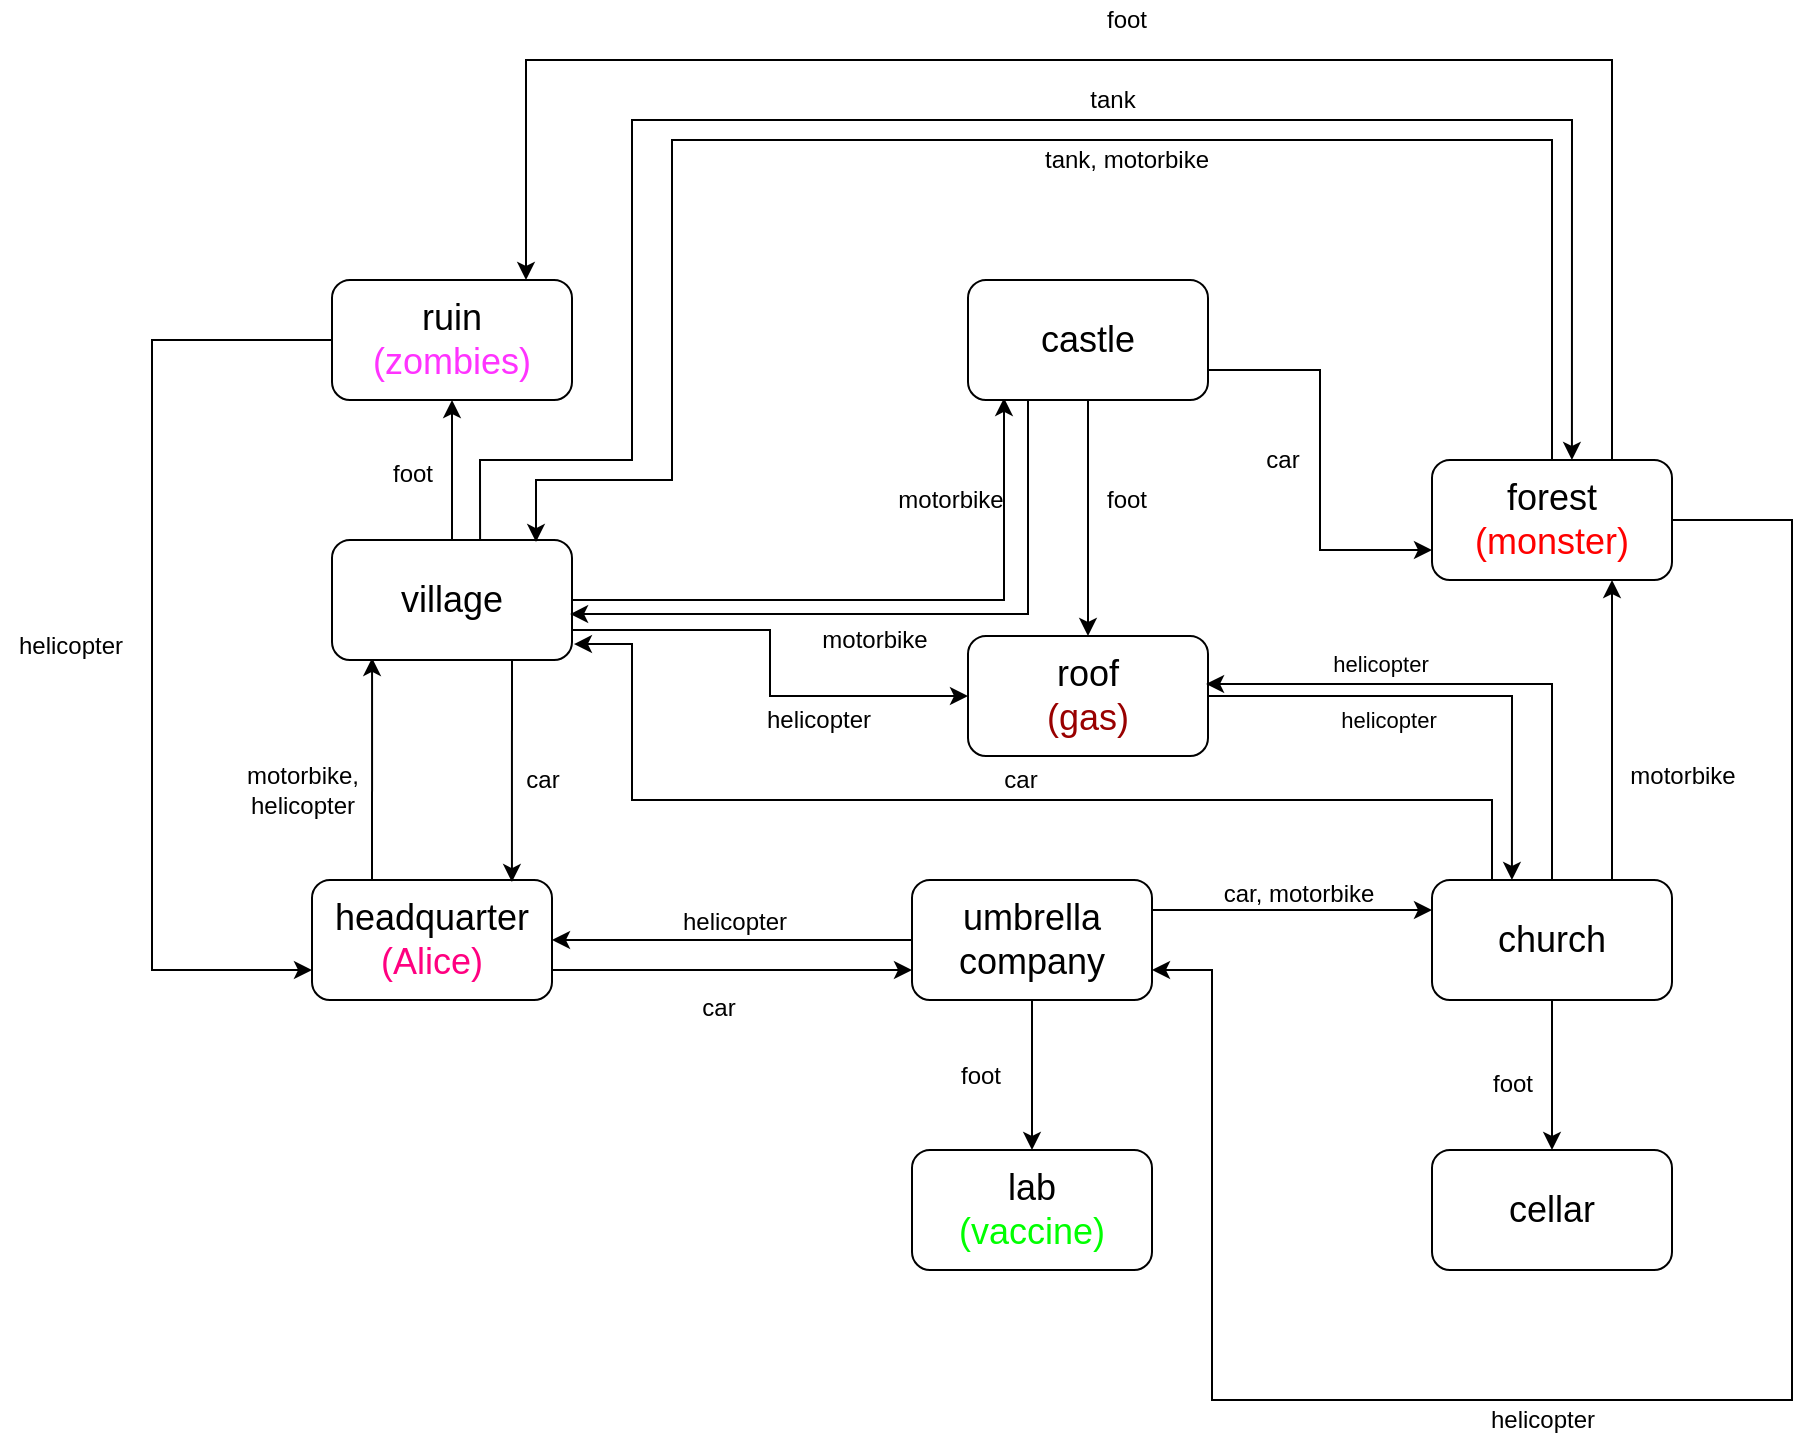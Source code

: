 <mxfile version="13.0.6" type="github">
  <diagram id="C5RBs43oDa-KdzZeNtuy" name="Page-1">
    <mxGraphModel dx="2013" dy="1860" grid="1" gridSize="10" guides="1" tooltips="1" connect="1" arrows="1" fold="1" page="1" pageScale="1" pageWidth="827" pageHeight="1169" math="0" shadow="0">
      <root>
        <mxCell id="WIyWlLk6GJQsqaUBKTNV-0" />
        <mxCell id="WIyWlLk6GJQsqaUBKTNV-1" parent="WIyWlLk6GJQsqaUBKTNV-0" />
        <mxCell id="Qaua3pq4yem5n6teV59A-20" style="edgeStyle=orthogonalEdgeStyle;rounded=0;orthogonalLoop=1;jettySize=auto;html=1;exitX=1;exitY=0.75;exitDx=0;exitDy=0;entryX=0;entryY=0.75;entryDx=0;entryDy=0;" parent="WIyWlLk6GJQsqaUBKTNV-1" source="Qaua3pq4yem5n6teV59A-9" target="Qaua3pq4yem5n6teV59A-10" edge="1">
          <mxGeometry relative="1" as="geometry" />
        </mxCell>
        <mxCell id="Qaua3pq4yem5n6teV59A-24" style="edgeStyle=orthogonalEdgeStyle;rounded=0;orthogonalLoop=1;jettySize=auto;html=1;exitX=0.25;exitY=0;exitDx=0;exitDy=0;entryX=0.167;entryY=0.983;entryDx=0;entryDy=0;entryPerimeter=0;" parent="WIyWlLk6GJQsqaUBKTNV-1" source="Qaua3pq4yem5n6teV59A-9" target="Qaua3pq4yem5n6teV59A-11" edge="1">
          <mxGeometry relative="1" as="geometry" />
        </mxCell>
        <mxCell id="Qaua3pq4yem5n6teV59A-9" value="&lt;font style=&quot;font-size: 18px&quot;&gt;headquarter&lt;br&gt;&lt;font color=&quot;#ff0080&quot;&gt;(Alice)&lt;/font&gt;&lt;br&gt;&lt;/font&gt;" style="rounded=1;whiteSpace=wrap;html=1;" parent="WIyWlLk6GJQsqaUBKTNV-1" vertex="1">
          <mxGeometry x="60" y="420" width="120" height="60" as="geometry" />
        </mxCell>
        <mxCell id="Qaua3pq4yem5n6teV59A-22" style="edgeStyle=orthogonalEdgeStyle;rounded=0;orthogonalLoop=1;jettySize=auto;html=1;entryX=1;entryY=0.5;entryDx=0;entryDy=0;" parent="WIyWlLk6GJQsqaUBKTNV-1" source="Qaua3pq4yem5n6teV59A-10" target="Qaua3pq4yem5n6teV59A-9" edge="1">
          <mxGeometry relative="1" as="geometry" />
        </mxCell>
        <mxCell id="Qaua3pq4yem5n6teV59A-32" style="edgeStyle=orthogonalEdgeStyle;rounded=0;orthogonalLoop=1;jettySize=auto;html=1;exitX=1;exitY=0.25;exitDx=0;exitDy=0;entryX=0;entryY=0.25;entryDx=0;entryDy=0;" parent="WIyWlLk6GJQsqaUBKTNV-1" source="Qaua3pq4yem5n6teV59A-10" target="Qaua3pq4yem5n6teV59A-17" edge="1">
          <mxGeometry relative="1" as="geometry" />
        </mxCell>
        <mxCell id="Qaua3pq4yem5n6teV59A-35" style="edgeStyle=orthogonalEdgeStyle;rounded=0;orthogonalLoop=1;jettySize=auto;html=1;entryX=0.5;entryY=0;entryDx=0;entryDy=0;" parent="WIyWlLk6GJQsqaUBKTNV-1" source="Qaua3pq4yem5n6teV59A-10" target="Qaua3pq4yem5n6teV59A-18" edge="1">
          <mxGeometry relative="1" as="geometry" />
        </mxCell>
        <mxCell id="Qaua3pq4yem5n6teV59A-10" value="&lt;font style=&quot;font-size: 18px&quot;&gt;umbrella company&lt;/font&gt;" style="rounded=1;whiteSpace=wrap;html=1;" parent="WIyWlLk6GJQsqaUBKTNV-1" vertex="1">
          <mxGeometry x="360" y="420" width="120" height="60" as="geometry" />
        </mxCell>
        <mxCell id="Qaua3pq4yem5n6teV59A-26" style="edgeStyle=orthogonalEdgeStyle;rounded=0;orthogonalLoop=1;jettySize=auto;html=1;exitX=0.75;exitY=1;exitDx=0;exitDy=0;entryX=0.833;entryY=0.017;entryDx=0;entryDy=0;entryPerimeter=0;" parent="WIyWlLk6GJQsqaUBKTNV-1" source="Qaua3pq4yem5n6teV59A-11" target="Qaua3pq4yem5n6teV59A-9" edge="1">
          <mxGeometry relative="1" as="geometry" />
        </mxCell>
        <mxCell id="Qaua3pq4yem5n6teV59A-43" value="" style="edgeStyle=orthogonalEdgeStyle;rounded=0;orthogonalLoop=1;jettySize=auto;html=1;" parent="WIyWlLk6GJQsqaUBKTNV-1" source="Qaua3pq4yem5n6teV59A-11" target="Qaua3pq4yem5n6teV59A-13" edge="1">
          <mxGeometry relative="1" as="geometry" />
        </mxCell>
        <mxCell id="Qaua3pq4yem5n6teV59A-47" style="edgeStyle=orthogonalEdgeStyle;rounded=0;orthogonalLoop=1;jettySize=auto;html=1;exitX=0.617;exitY=0;exitDx=0;exitDy=0;entryX=0.583;entryY=0;entryDx=0;entryDy=0;entryPerimeter=0;exitPerimeter=0;" parent="WIyWlLk6GJQsqaUBKTNV-1" source="Qaua3pq4yem5n6teV59A-11" target="Qaua3pq4yem5n6teV59A-12" edge="1">
          <mxGeometry relative="1" as="geometry">
            <Array as="points">
              <mxPoint x="144" y="210" />
              <mxPoint x="220" y="210" />
              <mxPoint x="220" y="40" />
              <mxPoint x="690" y="40" />
            </Array>
          </mxGeometry>
        </mxCell>
        <mxCell id="Qaua3pq4yem5n6teV59A-65" style="edgeStyle=orthogonalEdgeStyle;rounded=0;orthogonalLoop=1;jettySize=auto;html=1;exitX=1;exitY=0.75;exitDx=0;exitDy=0;entryX=0;entryY=0.5;entryDx=0;entryDy=0;" parent="WIyWlLk6GJQsqaUBKTNV-1" source="Qaua3pq4yem5n6teV59A-11" target="Qaua3pq4yem5n6teV59A-16" edge="1">
          <mxGeometry relative="1" as="geometry" />
        </mxCell>
        <mxCell id="Qaua3pq4yem5n6teV59A-67" style="edgeStyle=orthogonalEdgeStyle;rounded=0;orthogonalLoop=1;jettySize=auto;html=1;entryX=0.15;entryY=0.983;entryDx=0;entryDy=0;entryPerimeter=0;" parent="WIyWlLk6GJQsqaUBKTNV-1" source="Qaua3pq4yem5n6teV59A-11" target="Qaua3pq4yem5n6teV59A-15" edge="1">
          <mxGeometry relative="1" as="geometry" />
        </mxCell>
        <mxCell id="Qaua3pq4yem5n6teV59A-11" value="&lt;font style=&quot;font-size: 18px&quot;&gt;village&lt;/font&gt;" style="rounded=1;whiteSpace=wrap;html=1;" parent="WIyWlLk6GJQsqaUBKTNV-1" vertex="1">
          <mxGeometry x="70" y="250" width="120" height="60" as="geometry" />
        </mxCell>
        <mxCell id="Qaua3pq4yem5n6teV59A-52" style="edgeStyle=orthogonalEdgeStyle;rounded=0;orthogonalLoop=1;jettySize=auto;html=1;entryX=1;entryY=0.75;entryDx=0;entryDy=0;" parent="WIyWlLk6GJQsqaUBKTNV-1" source="Qaua3pq4yem5n6teV59A-12" target="Qaua3pq4yem5n6teV59A-10" edge="1">
          <mxGeometry relative="1" as="geometry">
            <Array as="points">
              <mxPoint x="800" y="240" />
              <mxPoint x="800" y="680" />
              <mxPoint x="510" y="680" />
              <mxPoint x="510" y="465" />
            </Array>
          </mxGeometry>
        </mxCell>
        <mxCell id="Qaua3pq4yem5n6teV59A-54" style="edgeStyle=orthogonalEdgeStyle;rounded=0;orthogonalLoop=1;jettySize=auto;html=1;entryX=0.85;entryY=0.017;entryDx=0;entryDy=0;entryPerimeter=0;" parent="WIyWlLk6GJQsqaUBKTNV-1" source="Qaua3pq4yem5n6teV59A-12" target="Qaua3pq4yem5n6teV59A-11" edge="1">
          <mxGeometry relative="1" as="geometry">
            <Array as="points">
              <mxPoint x="680" y="50" />
              <mxPoint x="240" y="50" />
              <mxPoint x="240" y="220" />
              <mxPoint x="172" y="220" />
            </Array>
          </mxGeometry>
        </mxCell>
        <mxCell id="Qaua3pq4yem5n6teV59A-56" style="edgeStyle=orthogonalEdgeStyle;rounded=0;orthogonalLoop=1;jettySize=auto;html=1;exitX=0.75;exitY=0;exitDx=0;exitDy=0;" parent="WIyWlLk6GJQsqaUBKTNV-1" source="Qaua3pq4yem5n6teV59A-12" edge="1">
          <mxGeometry relative="1" as="geometry">
            <mxPoint x="167" y="120" as="targetPoint" />
            <Array as="points">
              <mxPoint x="710" y="10" />
              <mxPoint x="167" y="10" />
            </Array>
          </mxGeometry>
        </mxCell>
        <mxCell id="Qaua3pq4yem5n6teV59A-12" value="&lt;font style=&quot;font-size: 18px&quot;&gt;forest&lt;br&gt;&lt;font color=&quot;#ff0000&quot;&gt;(monster)&lt;/font&gt;&lt;br&gt;&lt;/font&gt;" style="rounded=1;whiteSpace=wrap;html=1;" parent="WIyWlLk6GJQsqaUBKTNV-1" vertex="1">
          <mxGeometry x="620" y="210" width="120" height="60" as="geometry" />
        </mxCell>
        <mxCell id="Qaua3pq4yem5n6teV59A-70" style="edgeStyle=orthogonalEdgeStyle;rounded=0;orthogonalLoop=1;jettySize=auto;html=1;entryX=0;entryY=0.75;entryDx=0;entryDy=0;" parent="WIyWlLk6GJQsqaUBKTNV-1" source="Qaua3pq4yem5n6teV59A-13" target="Qaua3pq4yem5n6teV59A-9" edge="1">
          <mxGeometry relative="1" as="geometry">
            <Array as="points">
              <mxPoint x="-20" y="150" />
              <mxPoint x="-20" y="465" />
            </Array>
          </mxGeometry>
        </mxCell>
        <mxCell id="Qaua3pq4yem5n6teV59A-13" value="&lt;font style=&quot;font-size: 18px&quot;&gt;ruin&lt;br&gt;&lt;font color=&quot;#ff33ff&quot;&gt;(zombies)&lt;/font&gt;&lt;br&gt;&lt;/font&gt;" style="rounded=1;whiteSpace=wrap;html=1;" parent="WIyWlLk6GJQsqaUBKTNV-1" vertex="1">
          <mxGeometry x="70" y="120" width="120" height="60" as="geometry" />
        </mxCell>
        <mxCell id="Qaua3pq4yem5n6teV59A-14" value="&lt;font style=&quot;font-size: 18px&quot;&gt;cellar&lt;/font&gt;" style="rounded=1;whiteSpace=wrap;html=1;" parent="WIyWlLk6GJQsqaUBKTNV-1" vertex="1">
          <mxGeometry x="620" y="555" width="120" height="60" as="geometry" />
        </mxCell>
        <mxCell id="Qaua3pq4yem5n6teV59A-64" style="edgeStyle=orthogonalEdgeStyle;rounded=0;orthogonalLoop=1;jettySize=auto;html=1;entryX=0.5;entryY=0;entryDx=0;entryDy=0;" parent="WIyWlLk6GJQsqaUBKTNV-1" source="Qaua3pq4yem5n6teV59A-15" target="Qaua3pq4yem5n6teV59A-16" edge="1">
          <mxGeometry relative="1" as="geometry" />
        </mxCell>
        <mxCell id="Qaua3pq4yem5n6teV59A-66" style="edgeStyle=orthogonalEdgeStyle;rounded=0;orthogonalLoop=1;jettySize=auto;html=1;exitX=0.25;exitY=1;exitDx=0;exitDy=0;entryX=0.992;entryY=0.617;entryDx=0;entryDy=0;entryPerimeter=0;" parent="WIyWlLk6GJQsqaUBKTNV-1" source="Qaua3pq4yem5n6teV59A-15" target="Qaua3pq4yem5n6teV59A-11" edge="1">
          <mxGeometry relative="1" as="geometry" />
        </mxCell>
        <mxCell id="Qaua3pq4yem5n6teV59A-68" style="edgeStyle=orthogonalEdgeStyle;rounded=0;orthogonalLoop=1;jettySize=auto;html=1;exitX=1;exitY=0.75;exitDx=0;exitDy=0;entryX=0;entryY=0.75;entryDx=0;entryDy=0;" parent="WIyWlLk6GJQsqaUBKTNV-1" source="Qaua3pq4yem5n6teV59A-15" target="Qaua3pq4yem5n6teV59A-12" edge="1">
          <mxGeometry relative="1" as="geometry" />
        </mxCell>
        <mxCell id="Qaua3pq4yem5n6teV59A-15" value="&lt;font style=&quot;font-size: 18px&quot;&gt;castle&lt;/font&gt;" style="rounded=1;whiteSpace=wrap;html=1;" parent="WIyWlLk6GJQsqaUBKTNV-1" vertex="1">
          <mxGeometry x="388" y="120" width="120" height="60" as="geometry" />
        </mxCell>
        <mxCell id="Qaua3pq4yem5n6teV59A-72" style="edgeStyle=orthogonalEdgeStyle;rounded=0;orthogonalLoop=1;jettySize=auto;html=1;entryX=0.333;entryY=0;entryDx=0;entryDy=0;entryPerimeter=0;" parent="WIyWlLk6GJQsqaUBKTNV-1" source="Qaua3pq4yem5n6teV59A-16" target="Qaua3pq4yem5n6teV59A-17" edge="1">
          <mxGeometry relative="1" as="geometry" />
        </mxCell>
        <mxCell id="Qaua3pq4yem5n6teV59A-16" value="&lt;font style=&quot;font-size: 18px&quot;&gt;roof&lt;br&gt;&lt;font color=&quot;#990000&quot;&gt;(gas)&lt;/font&gt;&lt;/font&gt;" style="rounded=1;whiteSpace=wrap;html=1;" parent="WIyWlLk6GJQsqaUBKTNV-1" vertex="1">
          <mxGeometry x="388" y="298" width="120" height="60" as="geometry" />
        </mxCell>
        <mxCell id="Qaua3pq4yem5n6teV59A-34" style="edgeStyle=orthogonalEdgeStyle;rounded=0;orthogonalLoop=1;jettySize=auto;html=1;entryX=0.5;entryY=0;entryDx=0;entryDy=0;" parent="WIyWlLk6GJQsqaUBKTNV-1" source="Qaua3pq4yem5n6teV59A-17" target="Qaua3pq4yem5n6teV59A-14" edge="1">
          <mxGeometry relative="1" as="geometry" />
        </mxCell>
        <mxCell id="Qaua3pq4yem5n6teV59A-37" style="edgeStyle=orthogonalEdgeStyle;rounded=0;orthogonalLoop=1;jettySize=auto;html=1;exitX=0.75;exitY=0;exitDx=0;exitDy=0;entryX=0.75;entryY=1;entryDx=0;entryDy=0;" parent="WIyWlLk6GJQsqaUBKTNV-1" source="Qaua3pq4yem5n6teV59A-17" target="Qaua3pq4yem5n6teV59A-12" edge="1">
          <mxGeometry relative="1" as="geometry" />
        </mxCell>
        <mxCell id="Qaua3pq4yem5n6teV59A-39" style="edgeStyle=orthogonalEdgeStyle;rounded=0;orthogonalLoop=1;jettySize=auto;html=1;exitX=0.25;exitY=0;exitDx=0;exitDy=0;entryX=1.008;entryY=0.867;entryDx=0;entryDy=0;entryPerimeter=0;" parent="WIyWlLk6GJQsqaUBKTNV-1" source="Qaua3pq4yem5n6teV59A-17" target="Qaua3pq4yem5n6teV59A-11" edge="1">
          <mxGeometry relative="1" as="geometry">
            <Array as="points">
              <mxPoint x="650" y="380" />
              <mxPoint x="220" y="380" />
              <mxPoint x="220" y="302" />
            </Array>
          </mxGeometry>
        </mxCell>
        <mxCell id="Qaua3pq4yem5n6teV59A-41" style="edgeStyle=orthogonalEdgeStyle;rounded=0;orthogonalLoop=1;jettySize=auto;html=1;entryX=0.992;entryY=0.4;entryDx=0;entryDy=0;entryPerimeter=0;" parent="WIyWlLk6GJQsqaUBKTNV-1" source="Qaua3pq4yem5n6teV59A-17" target="Qaua3pq4yem5n6teV59A-16" edge="1">
          <mxGeometry relative="1" as="geometry">
            <Array as="points">
              <mxPoint x="680" y="322" />
            </Array>
          </mxGeometry>
        </mxCell>
        <mxCell id="Qaua3pq4yem5n6teV59A-42" value="helicopter" style="edgeLabel;html=1;align=center;verticalAlign=middle;resizable=0;points=[];" parent="Qaua3pq4yem5n6teV59A-41" vertex="1" connectable="0">
          <mxGeometry x="0.639" y="-4" relative="1" as="geometry">
            <mxPoint x="42" y="22" as="offset" />
          </mxGeometry>
        </mxCell>
        <mxCell id="Qaua3pq4yem5n6teV59A-17" value="&lt;font style=&quot;font-size: 18px&quot;&gt;church&lt;/font&gt;" style="rounded=1;whiteSpace=wrap;html=1;" parent="WIyWlLk6GJQsqaUBKTNV-1" vertex="1">
          <mxGeometry x="620" y="420" width="120" height="60" as="geometry" />
        </mxCell>
        <mxCell id="Qaua3pq4yem5n6teV59A-18" value="&lt;font style=&quot;font-size: 18px&quot;&gt;lab&lt;br&gt;&lt;font color=&quot;#00ff00&quot;&gt;(vaccine)&lt;/font&gt;&lt;/font&gt;" style="rounded=1;whiteSpace=wrap;html=1;" parent="WIyWlLk6GJQsqaUBKTNV-1" vertex="1">
          <mxGeometry x="360" y="555" width="120" height="60" as="geometry" />
        </mxCell>
        <mxCell id="Qaua3pq4yem5n6teV59A-21" value="car" style="text;html=1;align=center;verticalAlign=middle;resizable=0;points=[];autosize=1;" parent="WIyWlLk6GJQsqaUBKTNV-1" vertex="1">
          <mxGeometry x="248" y="474" width="30" height="20" as="geometry" />
        </mxCell>
        <mxCell id="Qaua3pq4yem5n6teV59A-23" value="helicopter" style="text;html=1;align=center;verticalAlign=middle;resizable=0;points=[];autosize=1;" parent="WIyWlLk6GJQsqaUBKTNV-1" vertex="1">
          <mxGeometry x="236" y="431" width="70" height="20" as="geometry" />
        </mxCell>
        <mxCell id="Qaua3pq4yem5n6teV59A-25" value="motorbike,&lt;br&gt;helicopter" style="text;html=1;align=center;verticalAlign=middle;resizable=0;points=[];autosize=1;" parent="WIyWlLk6GJQsqaUBKTNV-1" vertex="1">
          <mxGeometry x="20" y="360" width="70" height="30" as="geometry" />
        </mxCell>
        <mxCell id="Qaua3pq4yem5n6teV59A-27" value="car" style="text;html=1;align=center;verticalAlign=middle;resizable=0;points=[];autosize=1;" parent="WIyWlLk6GJQsqaUBKTNV-1" vertex="1">
          <mxGeometry x="160" y="360" width="30" height="20" as="geometry" />
        </mxCell>
        <mxCell id="Qaua3pq4yem5n6teV59A-31" value="foot" style="text;html=1;align=center;verticalAlign=middle;resizable=0;points=[];autosize=1;" parent="WIyWlLk6GJQsqaUBKTNV-1" vertex="1">
          <mxGeometry x="374" y="508" width="40" height="20" as="geometry" />
        </mxCell>
        <mxCell id="Qaua3pq4yem5n6teV59A-33" value="car, motorbike" style="text;html=1;align=center;verticalAlign=middle;resizable=0;points=[];autosize=1;" parent="WIyWlLk6GJQsqaUBKTNV-1" vertex="1">
          <mxGeometry x="508" y="417" width="90" height="20" as="geometry" />
        </mxCell>
        <mxCell id="Qaua3pq4yem5n6teV59A-36" value="foot" style="text;html=1;align=center;verticalAlign=middle;resizable=0;points=[];autosize=1;" parent="WIyWlLk6GJQsqaUBKTNV-1" vertex="1">
          <mxGeometry x="640" y="512" width="40" height="20" as="geometry" />
        </mxCell>
        <mxCell id="Qaua3pq4yem5n6teV59A-38" value="motorbike" style="text;html=1;align=center;verticalAlign=middle;resizable=0;points=[];autosize=1;" parent="WIyWlLk6GJQsqaUBKTNV-1" vertex="1">
          <mxGeometry x="710" y="358" width="70" height="20" as="geometry" />
        </mxCell>
        <mxCell id="Qaua3pq4yem5n6teV59A-40" value="car" style="text;html=1;align=center;verticalAlign=middle;resizable=0;points=[];autosize=1;" parent="WIyWlLk6GJQsqaUBKTNV-1" vertex="1">
          <mxGeometry x="399" y="360" width="30" height="20" as="geometry" />
        </mxCell>
        <mxCell id="Qaua3pq4yem5n6teV59A-44" value="foot" style="text;html=1;align=center;verticalAlign=middle;resizable=0;points=[];autosize=1;" parent="WIyWlLk6GJQsqaUBKTNV-1" vertex="1">
          <mxGeometry x="90" y="207" width="40" height="20" as="geometry" />
        </mxCell>
        <mxCell id="Qaua3pq4yem5n6teV59A-46" value="motorbike" style="text;html=1;align=center;verticalAlign=middle;resizable=0;points=[];autosize=1;" parent="WIyWlLk6GJQsqaUBKTNV-1" vertex="1">
          <mxGeometry x="344" y="220" width="70" height="20" as="geometry" />
        </mxCell>
        <mxCell id="Qaua3pq4yem5n6teV59A-48" value="tank" style="text;html=1;align=center;verticalAlign=middle;resizable=0;points=[];autosize=1;" parent="WIyWlLk6GJQsqaUBKTNV-1" vertex="1">
          <mxGeometry x="440" y="20" width="40" height="20" as="geometry" />
        </mxCell>
        <mxCell id="Qaua3pq4yem5n6teV59A-51" value="helicopter" style="text;html=1;align=center;verticalAlign=middle;resizable=0;points=[];autosize=1;" parent="WIyWlLk6GJQsqaUBKTNV-1" vertex="1">
          <mxGeometry x="278" y="330" width="70" height="20" as="geometry" />
        </mxCell>
        <mxCell id="Qaua3pq4yem5n6teV59A-53" value="helicopter" style="text;html=1;align=center;verticalAlign=middle;resizable=0;points=[];autosize=1;" parent="WIyWlLk6GJQsqaUBKTNV-1" vertex="1">
          <mxGeometry x="640" y="680" width="70" height="20" as="geometry" />
        </mxCell>
        <mxCell id="Qaua3pq4yem5n6teV59A-55" value="tank, motorbike" style="text;html=1;align=center;verticalAlign=middle;resizable=0;points=[];autosize=1;" parent="WIyWlLk6GJQsqaUBKTNV-1" vertex="1">
          <mxGeometry x="417" y="50" width="100" height="20" as="geometry" />
        </mxCell>
        <mxCell id="Qaua3pq4yem5n6teV59A-57" value="foot" style="text;html=1;align=center;verticalAlign=middle;resizable=0;points=[];autosize=1;" parent="WIyWlLk6GJQsqaUBKTNV-1" vertex="1">
          <mxGeometry x="447" y="-20" width="40" height="20" as="geometry" />
        </mxCell>
        <mxCell id="Qaua3pq4yem5n6teV59A-59" value="motorbike" style="text;html=1;align=center;verticalAlign=middle;resizable=0;points=[];autosize=1;" parent="WIyWlLk6GJQsqaUBKTNV-1" vertex="1">
          <mxGeometry x="306" y="290" width="70" height="20" as="geometry" />
        </mxCell>
        <mxCell id="Qaua3pq4yem5n6teV59A-61" value="foot" style="text;html=1;align=center;verticalAlign=middle;resizable=0;points=[];autosize=1;" parent="WIyWlLk6GJQsqaUBKTNV-1" vertex="1">
          <mxGeometry x="447" y="220" width="40" height="20" as="geometry" />
        </mxCell>
        <mxCell id="Qaua3pq4yem5n6teV59A-69" value="car" style="text;html=1;align=center;verticalAlign=middle;resizable=0;points=[];autosize=1;" parent="WIyWlLk6GJQsqaUBKTNV-1" vertex="1">
          <mxGeometry x="530" y="200" width="30" height="20" as="geometry" />
        </mxCell>
        <mxCell id="Qaua3pq4yem5n6teV59A-71" value="helicopter" style="text;html=1;align=center;verticalAlign=middle;resizable=0;points=[];autosize=1;" parent="WIyWlLk6GJQsqaUBKTNV-1" vertex="1">
          <mxGeometry x="-96" y="293" width="70" height="20" as="geometry" />
        </mxCell>
        <mxCell id="Qaua3pq4yem5n6teV59A-73" value="helicopter" style="edgeLabel;html=1;align=center;verticalAlign=middle;resizable=0;points=[];" parent="WIyWlLk6GJQsqaUBKTNV-1" vertex="1" connectable="0">
          <mxGeometry x="560" y="290" as="geometry">
            <mxPoint x="34" y="22" as="offset" />
          </mxGeometry>
        </mxCell>
      </root>
    </mxGraphModel>
  </diagram>
</mxfile>
